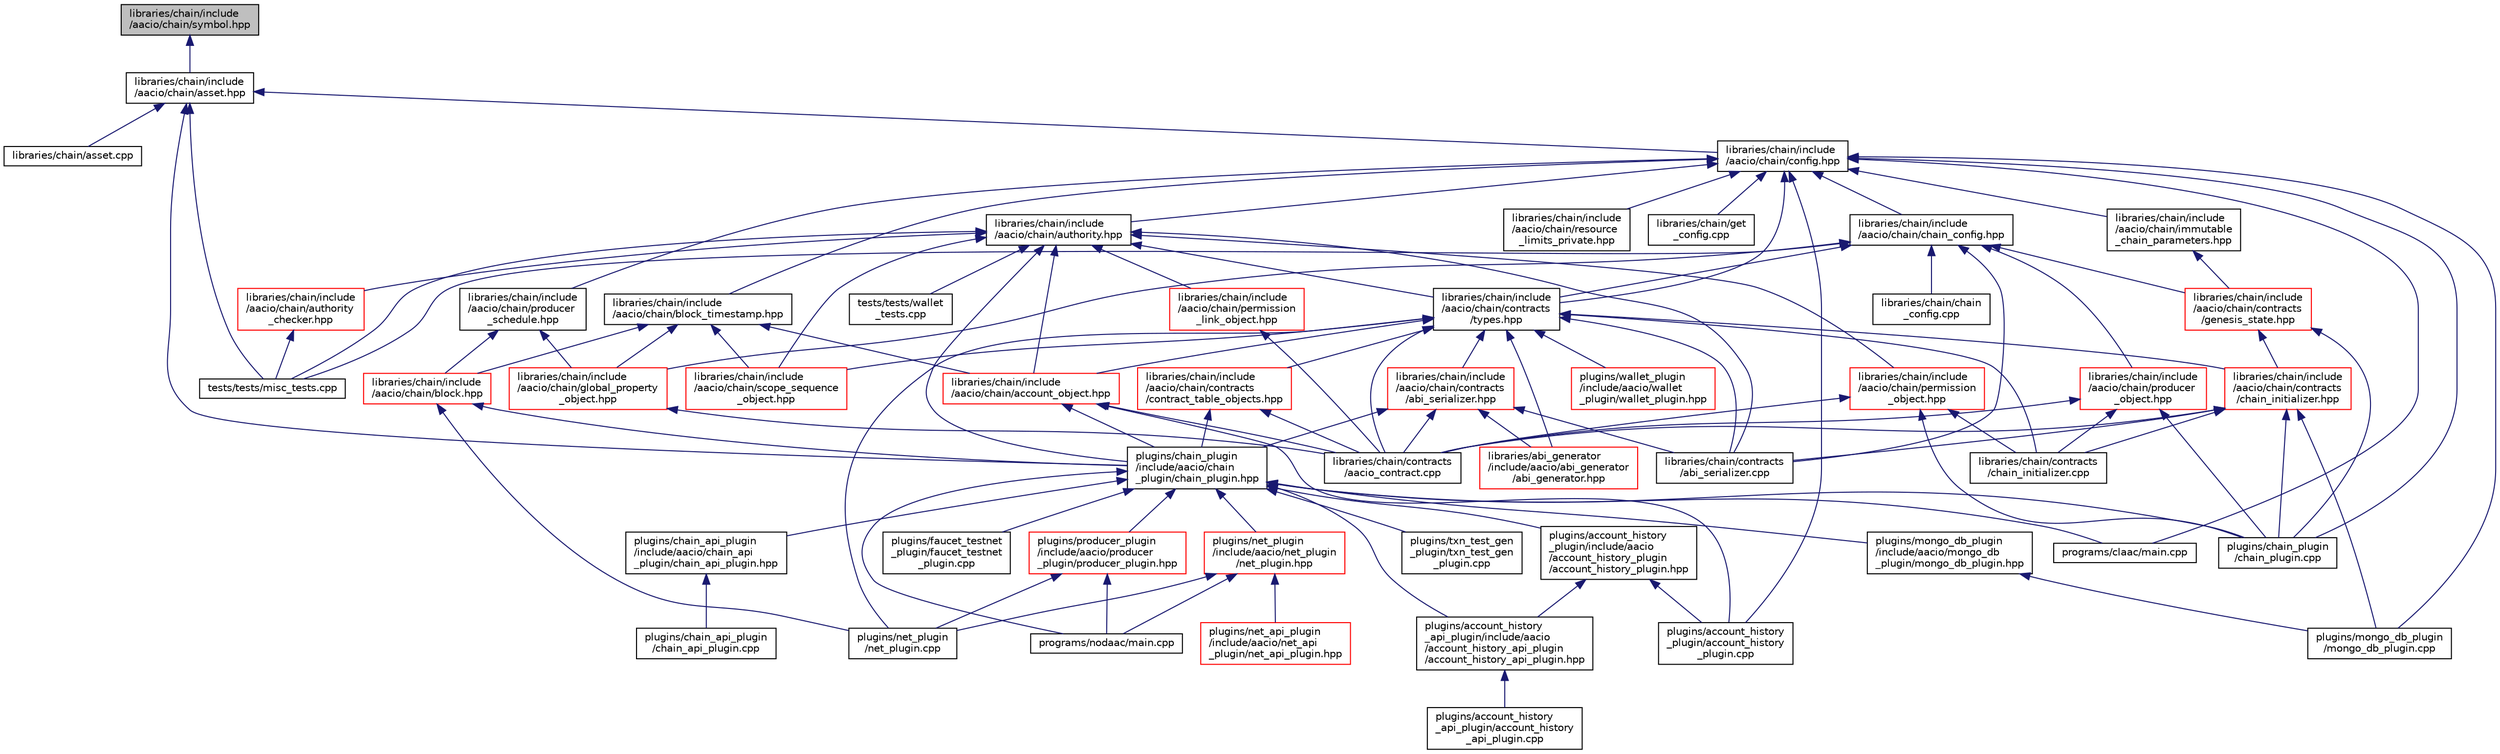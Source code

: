 digraph "libraries/chain/include/aacio/chain/symbol.hpp"
{
  edge [fontname="Helvetica",fontsize="10",labelfontname="Helvetica",labelfontsize="10"];
  node [fontname="Helvetica",fontsize="10",shape=record];
  Node120 [label="libraries/chain/include\l/aacio/chain/symbol.hpp",height=0.2,width=0.4,color="black", fillcolor="grey75", style="filled", fontcolor="black"];
  Node120 -> Node121 [dir="back",color="midnightblue",fontsize="10",style="solid",fontname="Helvetica"];
  Node121 [label="libraries/chain/include\l/aacio/chain/asset.hpp",height=0.2,width=0.4,color="black", fillcolor="white", style="filled",URL="$libraries_2chain_2include_2aacio_2chain_2asset_8hpp.html"];
  Node121 -> Node122 [dir="back",color="midnightblue",fontsize="10",style="solid",fontname="Helvetica"];
  Node122 [label="libraries/chain/asset.cpp",height=0.2,width=0.4,color="black", fillcolor="white", style="filled",URL="$asset_8cpp.html"];
  Node121 -> Node123 [dir="back",color="midnightblue",fontsize="10",style="solid",fontname="Helvetica"];
  Node123 [label="libraries/chain/include\l/aacio/chain/config.hpp",height=0.2,width=0.4,color="black", fillcolor="white", style="filled",URL="$libraries_2chain_2include_2aacio_2chain_2config_8hpp.html"];
  Node123 -> Node124 [dir="back",color="midnightblue",fontsize="10",style="solid",fontname="Helvetica"];
  Node124 [label="libraries/chain/get\l_config.cpp",height=0.2,width=0.4,color="black", fillcolor="white", style="filled",URL="$get__config_8cpp.html"];
  Node123 -> Node125 [dir="back",color="midnightblue",fontsize="10",style="solid",fontname="Helvetica"];
  Node125 [label="libraries/chain/include\l/aacio/chain/authority.hpp",height=0.2,width=0.4,color="black", fillcolor="white", style="filled",URL="$authority_8hpp.html"];
  Node125 -> Node126 [dir="back",color="midnightblue",fontsize="10",style="solid",fontname="Helvetica"];
  Node126 [label="libraries/chain/contracts\l/abi_serializer.cpp",height=0.2,width=0.4,color="black", fillcolor="white", style="filled",URL="$abi__serializer_8cpp.html"];
  Node125 -> Node127 [dir="back",color="midnightblue",fontsize="10",style="solid",fontname="Helvetica"];
  Node127 [label="libraries/chain/include\l/aacio/chain/account_object.hpp",height=0.2,width=0.4,color="red", fillcolor="white", style="filled",URL="$account__object_8hpp.html"];
  Node127 -> Node128 [dir="back",color="midnightblue",fontsize="10",style="solid",fontname="Helvetica"];
  Node128 [label="libraries/chain/contracts\l/aacio_contract.cpp",height=0.2,width=0.4,color="black", fillcolor="white", style="filled",URL="$aacio__contract_8cpp.html"];
  Node127 -> Node143 [dir="back",color="midnightblue",fontsize="10",style="solid",fontname="Helvetica"];
  Node143 [label="plugins/account_history\l_plugin/account_history\l_plugin.cpp",height=0.2,width=0.4,color="black", fillcolor="white", style="filled",URL="$account__history__plugin_8cpp.html"];
  Node127 -> Node146 [dir="back",color="midnightblue",fontsize="10",style="solid",fontname="Helvetica"];
  Node146 [label="plugins/chain_plugin\l/include/aacio/chain\l_plugin/chain_plugin.hpp",height=0.2,width=0.4,color="black", fillcolor="white", style="filled",URL="$chain__plugin_8hpp.html"];
  Node146 -> Node147 [dir="back",color="midnightblue",fontsize="10",style="solid",fontname="Helvetica"];
  Node147 [label="plugins/account_history\l_api_plugin/include/aacio\l/account_history_api_plugin\l/account_history_api_plugin.hpp",height=0.2,width=0.4,color="black", fillcolor="white", style="filled",URL="$account__history__api__plugin_8hpp.html"];
  Node147 -> Node142 [dir="back",color="midnightblue",fontsize="10",style="solid",fontname="Helvetica"];
  Node142 [label="plugins/account_history\l_api_plugin/account_history\l_api_plugin.cpp",height=0.2,width=0.4,color="black", fillcolor="white", style="filled",URL="$account__history__api__plugin_8cpp.html"];
  Node146 -> Node148 [dir="back",color="midnightblue",fontsize="10",style="solid",fontname="Helvetica"];
  Node148 [label="plugins/account_history\l_plugin/include/aacio\l/account_history_plugin\l/account_history_plugin.hpp",height=0.2,width=0.4,color="black", fillcolor="white", style="filled",URL="$account__history__plugin_8hpp.html"];
  Node148 -> Node147 [dir="back",color="midnightblue",fontsize="10",style="solid",fontname="Helvetica"];
  Node148 -> Node143 [dir="back",color="midnightblue",fontsize="10",style="solid",fontname="Helvetica"];
  Node146 -> Node144 [dir="back",color="midnightblue",fontsize="10",style="solid",fontname="Helvetica"];
  Node144 [label="plugins/chain_api_plugin\l/include/aacio/chain_api\l_plugin/chain_api_plugin.hpp",height=0.2,width=0.4,color="black", fillcolor="white", style="filled",URL="$chain__api__plugin_8hpp.html"];
  Node144 -> Node145 [dir="back",color="midnightblue",fontsize="10",style="solid",fontname="Helvetica"];
  Node145 [label="plugins/chain_api_plugin\l/chain_api_plugin.cpp",height=0.2,width=0.4,color="black", fillcolor="white", style="filled",URL="$chain__api__plugin_8cpp.html"];
  Node146 -> Node133 [dir="back",color="midnightblue",fontsize="10",style="solid",fontname="Helvetica"];
  Node133 [label="plugins/chain_plugin\l/chain_plugin.cpp",height=0.2,width=0.4,color="black", fillcolor="white", style="filled",URL="$chain__plugin_8cpp.html"];
  Node146 -> Node149 [dir="back",color="midnightblue",fontsize="10",style="solid",fontname="Helvetica"];
  Node149 [label="plugins/faucet_testnet\l_plugin/faucet_testnet\l_plugin.cpp",height=0.2,width=0.4,color="black", fillcolor="white", style="filled",URL="$faucet__testnet__plugin_8cpp.html"];
  Node146 -> Node150 [dir="back",color="midnightblue",fontsize="10",style="solid",fontname="Helvetica"];
  Node150 [label="plugins/mongo_db_plugin\l/include/aacio/mongo_db\l_plugin/mongo_db_plugin.hpp",height=0.2,width=0.4,color="black", fillcolor="white", style="filled",URL="$mongo__db__plugin_8hpp.html"];
  Node150 -> Node134 [dir="back",color="midnightblue",fontsize="10",style="solid",fontname="Helvetica"];
  Node134 [label="plugins/mongo_db_plugin\l/mongo_db_plugin.cpp",height=0.2,width=0.4,color="black", fillcolor="white", style="filled",URL="$mongo__db__plugin_8cpp.html"];
  Node146 -> Node151 [dir="back",color="midnightblue",fontsize="10",style="solid",fontname="Helvetica"];
  Node151 [label="plugins/net_plugin\l/include/aacio/net_plugin\l/net_plugin.hpp",height=0.2,width=0.4,color="red", fillcolor="white", style="filled",URL="$net__plugin_8hpp.html"];
  Node151 -> Node152 [dir="back",color="midnightblue",fontsize="10",style="solid",fontname="Helvetica"];
  Node152 [label="plugins/net_api_plugin\l/include/aacio/net_api\l_plugin/net_api_plugin.hpp",height=0.2,width=0.4,color="red", fillcolor="white", style="filled",URL="$net__api__plugin_8hpp.html"];
  Node151 -> Node154 [dir="back",color="midnightblue",fontsize="10",style="solid",fontname="Helvetica"];
  Node154 [label="plugins/net_plugin\l/net_plugin.cpp",height=0.2,width=0.4,color="black", fillcolor="white", style="filled",URL="$net__plugin_8cpp.html"];
  Node151 -> Node156 [dir="back",color="midnightblue",fontsize="10",style="solid",fontname="Helvetica"];
  Node156 [label="programs/nodaac/main.cpp",height=0.2,width=0.4,color="black", fillcolor="white", style="filled",URL="$programs_2nodaac_2main_8cpp.html"];
  Node146 -> Node157 [dir="back",color="midnightblue",fontsize="10",style="solid",fontname="Helvetica"];
  Node157 [label="plugins/producer_plugin\l/include/aacio/producer\l_plugin/producer_plugin.hpp",height=0.2,width=0.4,color="red", fillcolor="white", style="filled",URL="$producer__plugin_8hpp.html"];
  Node157 -> Node154 [dir="back",color="midnightblue",fontsize="10",style="solid",fontname="Helvetica"];
  Node157 -> Node156 [dir="back",color="midnightblue",fontsize="10",style="solid",fontname="Helvetica"];
  Node146 -> Node158 [dir="back",color="midnightblue",fontsize="10",style="solid",fontname="Helvetica"];
  Node158 [label="plugins/txn_test_gen\l_plugin/txn_test_gen\l_plugin.cpp",height=0.2,width=0.4,color="black", fillcolor="white", style="filled",URL="$txn__test__gen__plugin_8cpp.html"];
  Node146 -> Node159 [dir="back",color="midnightblue",fontsize="10",style="solid",fontname="Helvetica"];
  Node159 [label="programs/claac/main.cpp",height=0.2,width=0.4,color="black", fillcolor="white", style="filled",URL="$programs_2claac_2main_8cpp.html"];
  Node146 -> Node156 [dir="back",color="midnightblue",fontsize="10",style="solid",fontname="Helvetica"];
  Node125 -> Node160 [dir="back",color="midnightblue",fontsize="10",style="solid",fontname="Helvetica"];
  Node160 [label="libraries/chain/include\l/aacio/chain/authority\l_checker.hpp",height=0.2,width=0.4,color="red", fillcolor="white", style="filled",URL="$authority__checker_8hpp.html"];
  Node160 -> Node140 [dir="back",color="midnightblue",fontsize="10",style="solid",fontname="Helvetica"];
  Node140 [label="tests/tests/misc_tests.cpp",height=0.2,width=0.4,color="black", fillcolor="white", style="filled",URL="$misc__tests_8cpp.html"];
  Node125 -> Node161 [dir="back",color="midnightblue",fontsize="10",style="solid",fontname="Helvetica"];
  Node161 [label="libraries/chain/include\l/aacio/chain/contracts\l/types.hpp",height=0.2,width=0.4,color="black", fillcolor="white", style="filled",URL="$libraries_2chain_2include_2aacio_2chain_2contracts_2types_8hpp_source.html"];
  Node161 -> Node162 [dir="back",color="midnightblue",fontsize="10",style="solid",fontname="Helvetica"];
  Node162 [label="libraries/abi_generator\l/include/aacio/abi_generator\l/abi_generator.hpp",height=0.2,width=0.4,color="red", fillcolor="white", style="filled",URL="$abi__generator_8hpp_source.html"];
  Node161 -> Node128 [dir="back",color="midnightblue",fontsize="10",style="solid",fontname="Helvetica"];
  Node161 -> Node126 [dir="back",color="midnightblue",fontsize="10",style="solid",fontname="Helvetica"];
  Node161 -> Node132 [dir="back",color="midnightblue",fontsize="10",style="solid",fontname="Helvetica"];
  Node132 [label="libraries/chain/contracts\l/chain_initializer.cpp",height=0.2,width=0.4,color="black", fillcolor="white", style="filled",URL="$chain__initializer_8cpp.html"];
  Node161 -> Node127 [dir="back",color="midnightblue",fontsize="10",style="solid",fontname="Helvetica"];
  Node161 -> Node163 [dir="back",color="midnightblue",fontsize="10",style="solid",fontname="Helvetica"];
  Node163 [label="libraries/chain/include\l/aacio/chain/contracts\l/abi_serializer.hpp",height=0.2,width=0.4,color="red", fillcolor="white", style="filled",URL="$abi__serializer_8hpp.html"];
  Node163 -> Node162 [dir="back",color="midnightblue",fontsize="10",style="solid",fontname="Helvetica"];
  Node163 -> Node128 [dir="back",color="midnightblue",fontsize="10",style="solid",fontname="Helvetica"];
  Node163 -> Node126 [dir="back",color="midnightblue",fontsize="10",style="solid",fontname="Helvetica"];
  Node163 -> Node146 [dir="back",color="midnightblue",fontsize="10",style="solid",fontname="Helvetica"];
  Node161 -> Node131 [dir="back",color="midnightblue",fontsize="10",style="solid",fontname="Helvetica"];
  Node131 [label="libraries/chain/include\l/aacio/chain/contracts\l/chain_initializer.hpp",height=0.2,width=0.4,color="red", fillcolor="white", style="filled",URL="$chain__initializer_8hpp.html"];
  Node131 -> Node128 [dir="back",color="midnightblue",fontsize="10",style="solid",fontname="Helvetica"];
  Node131 -> Node126 [dir="back",color="midnightblue",fontsize="10",style="solid",fontname="Helvetica"];
  Node131 -> Node132 [dir="back",color="midnightblue",fontsize="10",style="solid",fontname="Helvetica"];
  Node131 -> Node133 [dir="back",color="midnightblue",fontsize="10",style="solid",fontname="Helvetica"];
  Node131 -> Node134 [dir="back",color="midnightblue",fontsize="10",style="solid",fontname="Helvetica"];
  Node161 -> Node164 [dir="back",color="midnightblue",fontsize="10",style="solid",fontname="Helvetica"];
  Node164 [label="libraries/chain/include\l/aacio/chain/contracts\l/contract_table_objects.hpp",height=0.2,width=0.4,color="red", fillcolor="white", style="filled",URL="$contract__table__objects_8hpp.html"];
  Node164 -> Node128 [dir="back",color="midnightblue",fontsize="10",style="solid",fontname="Helvetica"];
  Node164 -> Node146 [dir="back",color="midnightblue",fontsize="10",style="solid",fontname="Helvetica"];
  Node161 -> Node167 [dir="back",color="midnightblue",fontsize="10",style="solid",fontname="Helvetica"];
  Node167 [label="libraries/chain/include\l/aacio/chain/scope_sequence\l_object.hpp",height=0.2,width=0.4,color="red", fillcolor="white", style="filled",URL="$scope__sequence__object_8hpp.html"];
  Node161 -> Node154 [dir="back",color="midnightblue",fontsize="10",style="solid",fontname="Helvetica"];
  Node161 -> Node168 [dir="back",color="midnightblue",fontsize="10",style="solid",fontname="Helvetica"];
  Node168 [label="plugins/wallet_plugin\l/include/aacio/wallet\l_plugin/wallet_plugin.hpp",height=0.2,width=0.4,color="red", fillcolor="white", style="filled",URL="$wallet__plugin_8hpp.html"];
  Node125 -> Node173 [dir="back",color="midnightblue",fontsize="10",style="solid",fontname="Helvetica"];
  Node173 [label="libraries/chain/include\l/aacio/chain/permission\l_link_object.hpp",height=0.2,width=0.4,color="red", fillcolor="white", style="filled",URL="$permission__link__object_8hpp.html"];
  Node173 -> Node128 [dir="back",color="midnightblue",fontsize="10",style="solid",fontname="Helvetica"];
  Node125 -> Node174 [dir="back",color="midnightblue",fontsize="10",style="solid",fontname="Helvetica"];
  Node174 [label="libraries/chain/include\l/aacio/chain/permission\l_object.hpp",height=0.2,width=0.4,color="red", fillcolor="white", style="filled",URL="$permission__object_8hpp.html"];
  Node174 -> Node128 [dir="back",color="midnightblue",fontsize="10",style="solid",fontname="Helvetica"];
  Node174 -> Node132 [dir="back",color="midnightblue",fontsize="10",style="solid",fontname="Helvetica"];
  Node174 -> Node133 [dir="back",color="midnightblue",fontsize="10",style="solid",fontname="Helvetica"];
  Node125 -> Node167 [dir="back",color="midnightblue",fontsize="10",style="solid",fontname="Helvetica"];
  Node125 -> Node146 [dir="back",color="midnightblue",fontsize="10",style="solid",fontname="Helvetica"];
  Node125 -> Node140 [dir="back",color="midnightblue",fontsize="10",style="solid",fontname="Helvetica"];
  Node125 -> Node176 [dir="back",color="midnightblue",fontsize="10",style="solid",fontname="Helvetica"];
  Node176 [label="tests/tests/wallet\l_tests.cpp",height=0.2,width=0.4,color="black", fillcolor="white", style="filled",URL="$wallet__tests_8cpp.html"];
  Node123 -> Node177 [dir="back",color="midnightblue",fontsize="10",style="solid",fontname="Helvetica"];
  Node177 [label="libraries/chain/include\l/aacio/chain/block_timestamp.hpp",height=0.2,width=0.4,color="black", fillcolor="white", style="filled",URL="$block__timestamp_8hpp_source.html"];
  Node177 -> Node127 [dir="back",color="midnightblue",fontsize="10",style="solid",fontname="Helvetica"];
  Node177 -> Node178 [dir="back",color="midnightblue",fontsize="10",style="solid",fontname="Helvetica"];
  Node178 [label="libraries/chain/include\l/aacio/chain/block.hpp",height=0.2,width=0.4,color="red", fillcolor="white", style="filled",URL="$block_8hpp.html"];
  Node178 -> Node146 [dir="back",color="midnightblue",fontsize="10",style="solid",fontname="Helvetica"];
  Node178 -> Node154 [dir="back",color="midnightblue",fontsize="10",style="solid",fontname="Helvetica"];
  Node177 -> Node201 [dir="back",color="midnightblue",fontsize="10",style="solid",fontname="Helvetica"];
  Node201 [label="libraries/chain/include\l/aacio/chain/global_property\l_object.hpp",height=0.2,width=0.4,color="red", fillcolor="white", style="filled",URL="$global__property__object_8hpp.html"];
  Node201 -> Node128 [dir="back",color="midnightblue",fontsize="10",style="solid",fontname="Helvetica"];
  Node177 -> Node167 [dir="back",color="midnightblue",fontsize="10",style="solid",fontname="Helvetica"];
  Node123 -> Node202 [dir="back",color="midnightblue",fontsize="10",style="solid",fontname="Helvetica"];
  Node202 [label="libraries/chain/include\l/aacio/chain/chain_config.hpp",height=0.2,width=0.4,color="black", fillcolor="white", style="filled",URL="$chain__config_8hpp.html"];
  Node202 -> Node203 [dir="back",color="midnightblue",fontsize="10",style="solid",fontname="Helvetica"];
  Node203 [label="libraries/chain/chain\l_config.cpp",height=0.2,width=0.4,color="black", fillcolor="white", style="filled",URL="$chain__config_8cpp.html"];
  Node202 -> Node126 [dir="back",color="midnightblue",fontsize="10",style="solid",fontname="Helvetica"];
  Node202 -> Node204 [dir="back",color="midnightblue",fontsize="10",style="solid",fontname="Helvetica"];
  Node204 [label="libraries/chain/include\l/aacio/chain/contracts\l/genesis_state.hpp",height=0.2,width=0.4,color="red", fillcolor="white", style="filled",URL="$genesis__state_8hpp.html"];
  Node204 -> Node131 [dir="back",color="midnightblue",fontsize="10",style="solid",fontname="Helvetica"];
  Node204 -> Node133 [dir="back",color="midnightblue",fontsize="10",style="solid",fontname="Helvetica"];
  Node202 -> Node161 [dir="back",color="midnightblue",fontsize="10",style="solid",fontname="Helvetica"];
  Node202 -> Node201 [dir="back",color="midnightblue",fontsize="10",style="solid",fontname="Helvetica"];
  Node202 -> Node207 [dir="back",color="midnightblue",fontsize="10",style="solid",fontname="Helvetica"];
  Node207 [label="libraries/chain/include\l/aacio/chain/producer\l_object.hpp",height=0.2,width=0.4,color="red", fillcolor="white", style="filled",URL="$producer__object_8hpp.html"];
  Node207 -> Node128 [dir="back",color="midnightblue",fontsize="10",style="solid",fontname="Helvetica"];
  Node207 -> Node132 [dir="back",color="midnightblue",fontsize="10",style="solid",fontname="Helvetica"];
  Node207 -> Node133 [dir="back",color="midnightblue",fontsize="10",style="solid",fontname="Helvetica"];
  Node202 -> Node140 [dir="back",color="midnightblue",fontsize="10",style="solid",fontname="Helvetica"];
  Node123 -> Node161 [dir="back",color="midnightblue",fontsize="10",style="solid",fontname="Helvetica"];
  Node123 -> Node208 [dir="back",color="midnightblue",fontsize="10",style="solid",fontname="Helvetica"];
  Node208 [label="libraries/chain/include\l/aacio/chain/immutable\l_chain_parameters.hpp",height=0.2,width=0.4,color="black", fillcolor="white", style="filled",URL="$immutable__chain__parameters_8hpp.html"];
  Node208 -> Node204 [dir="back",color="midnightblue",fontsize="10",style="solid",fontname="Helvetica"];
  Node123 -> Node209 [dir="back",color="midnightblue",fontsize="10",style="solid",fontname="Helvetica"];
  Node209 [label="libraries/chain/include\l/aacio/chain/producer\l_schedule.hpp",height=0.2,width=0.4,color="black", fillcolor="white", style="filled",URL="$libraries_2chain_2include_2aacio_2chain_2producer__schedule_8hpp_source.html"];
  Node209 -> Node178 [dir="back",color="midnightblue",fontsize="10",style="solid",fontname="Helvetica"];
  Node209 -> Node201 [dir="back",color="midnightblue",fontsize="10",style="solid",fontname="Helvetica"];
  Node123 -> Node210 [dir="back",color="midnightblue",fontsize="10",style="solid",fontname="Helvetica"];
  Node210 [label="libraries/chain/include\l/aacio/chain/resource\l_limits_private.hpp",height=0.2,width=0.4,color="black", fillcolor="white", style="filled",URL="$resource__limits__private_8hpp_source.html"];
  Node123 -> Node143 [dir="back",color="midnightblue",fontsize="10",style="solid",fontname="Helvetica"];
  Node123 -> Node133 [dir="back",color="midnightblue",fontsize="10",style="solid",fontname="Helvetica"];
  Node123 -> Node134 [dir="back",color="midnightblue",fontsize="10",style="solid",fontname="Helvetica"];
  Node123 -> Node159 [dir="back",color="midnightblue",fontsize="10",style="solid",fontname="Helvetica"];
  Node121 -> Node146 [dir="back",color="midnightblue",fontsize="10",style="solid",fontname="Helvetica"];
  Node121 -> Node140 [dir="back",color="midnightblue",fontsize="10",style="solid",fontname="Helvetica"];
}
